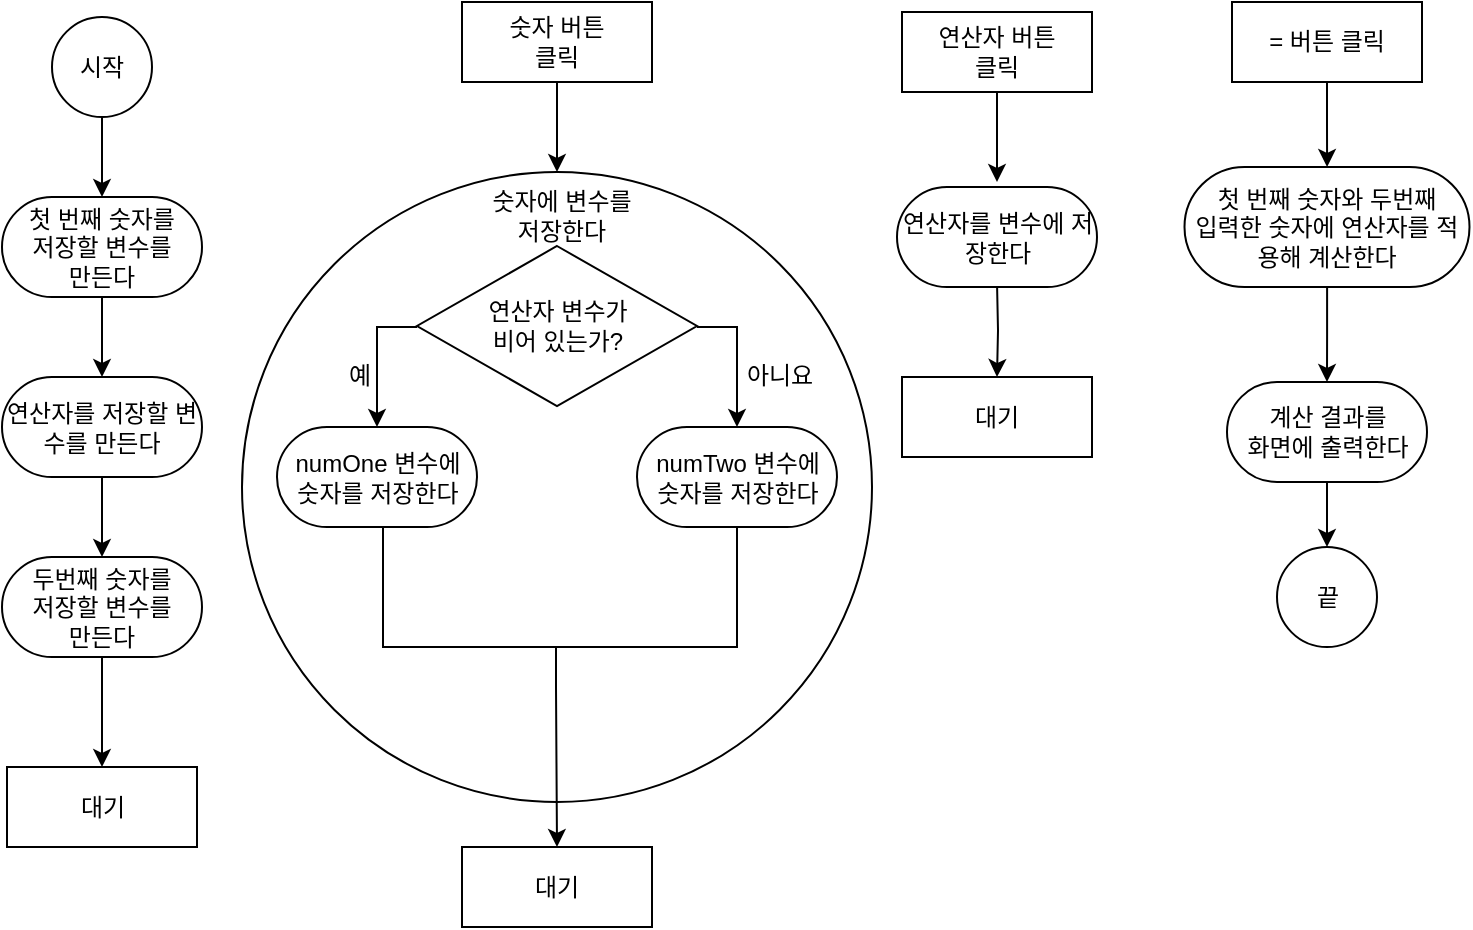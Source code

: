 <mxfile version="15.5.0" type="github"><diagram id="UAw01RP8jFih14UKcnd4" name="Page-1"><mxGraphModel dx="1068" dy="744" grid="1" gridSize="10" guides="1" tooltips="1" connect="1" arrows="1" fold="1" page="1" pageScale="1" pageWidth="827" pageHeight="1169" math="0" shadow="0"><root><mxCell id="0"/><mxCell id="1" parent="0"/><mxCell id="wQU_5Nxo9Fuf1g75KsvA-23" value="" style="edgeStyle=orthogonalEdgeStyle;rounded=0;orthogonalLoop=1;jettySize=auto;html=1;" edge="1" parent="1" source="wQU_5Nxo9Fuf1g75KsvA-1" target="wQU_5Nxo9Fuf1g75KsvA-18"><mxGeometry relative="1" as="geometry"/></mxCell><mxCell id="wQU_5Nxo9Fuf1g75KsvA-1" value="시작" style="ellipse;whiteSpace=wrap;html=1;aspect=fixed;" vertex="1" parent="1"><mxGeometry x="65" y="177.5" width="50" height="50" as="geometry"/></mxCell><mxCell id="wQU_5Nxo9Fuf1g75KsvA-46" value="" style="edgeStyle=orthogonalEdgeStyle;rounded=0;orthogonalLoop=1;jettySize=auto;html=1;" edge="1" parent="1" target="wQU_5Nxo9Fuf1g75KsvA-44"><mxGeometry relative="1" as="geometry"><mxPoint x="537.5" y="310" as="sourcePoint"/></mxGeometry></mxCell><mxCell id="wQU_5Nxo9Fuf1g75KsvA-4" value="연산자를 변수에 저장한다" style="rounded=1;whiteSpace=wrap;html=1;arcSize=50;" vertex="1" parent="1"><mxGeometry x="487.5" y="262.5" width="100" height="50" as="geometry"/></mxCell><mxCell id="wQU_5Nxo9Fuf1g75KsvA-24" value="" style="edgeStyle=orthogonalEdgeStyle;rounded=0;orthogonalLoop=1;jettySize=auto;html=1;" edge="1" parent="1" source="wQU_5Nxo9Fuf1g75KsvA-18" target="wQU_5Nxo9Fuf1g75KsvA-19"><mxGeometry relative="1" as="geometry"/></mxCell><mxCell id="wQU_5Nxo9Fuf1g75KsvA-18" value="첫 번째 숫자를 &lt;br&gt;저장할 변수를 &lt;br&gt;만든다" style="rounded=1;whiteSpace=wrap;html=1;arcSize=50;" vertex="1" parent="1"><mxGeometry x="40" y="267.5" width="100" height="50" as="geometry"/></mxCell><mxCell id="wQU_5Nxo9Fuf1g75KsvA-25" value="" style="edgeStyle=orthogonalEdgeStyle;rounded=0;orthogonalLoop=1;jettySize=auto;html=1;" edge="1" parent="1" source="wQU_5Nxo9Fuf1g75KsvA-19" target="wQU_5Nxo9Fuf1g75KsvA-21"><mxGeometry relative="1" as="geometry"/></mxCell><mxCell id="wQU_5Nxo9Fuf1g75KsvA-19" value="연산자를 저장할 변수를 만든다&lt;span style=&quot;color: rgba(0 , 0 , 0 , 0) ; font-family: monospace ; font-size: 0px&quot;&gt;%3CmxGraphModel%3E%3Croot%3E%3CmxCell%20id%3D%220%22%2F%3E%3CmxCell%20id%3D%221%22%20parent%3D%220%22%2F%3E%3CmxCell%20id%3D%222%22%20value%3D%22%EC%88%AB%EC%9E%90%EB%A5%BC%20%EC%A0%80%EC%9E%A5%ED%95%A0%20%EB%B3%80%EC%88%98%EB%A5%BC%20%EB%A7%8C%EB%93%A0%EB%8B%A4%22%20style%3D%22rounded%3D1%3BwhiteSpace%3Dwrap%3Bhtml%3D1%3BarcSize%3D50%3B%22%20vertex%3D%221%22%20parent%3D%221%22%3E%3CmxGeometry%20x%3D%2235%22%20y%3D%22270%22%20width%3D%22100%22%20height%3D%2250%22%20as%3D%22geometry%22%2F%3E%3C%2FmxCell%3E%3C%2Froot%3E%3C%2FmxGraphModel%3E&lt;/span&gt;" style="rounded=1;whiteSpace=wrap;html=1;arcSize=50;" vertex="1" parent="1"><mxGeometry x="40" y="357.5" width="100" height="50" as="geometry"/></mxCell><mxCell id="wQU_5Nxo9Fuf1g75KsvA-26" value="" style="edgeStyle=orthogonalEdgeStyle;rounded=0;orthogonalLoop=1;jettySize=auto;html=1;" edge="1" parent="1" source="wQU_5Nxo9Fuf1g75KsvA-21" target="wQU_5Nxo9Fuf1g75KsvA-22"><mxGeometry relative="1" as="geometry"/></mxCell><mxCell id="wQU_5Nxo9Fuf1g75KsvA-21" value="두번째 숫자를 &lt;br&gt;저장할 변수를 &lt;br&gt;만든다" style="rounded=1;whiteSpace=wrap;html=1;arcSize=50;" vertex="1" parent="1"><mxGeometry x="40" y="447.5" width="100" height="50" as="geometry"/></mxCell><mxCell id="wQU_5Nxo9Fuf1g75KsvA-22" value="대기" style="rounded=0;whiteSpace=wrap;html=1;" vertex="1" parent="1"><mxGeometry x="42.5" y="552.5" width="95" height="40" as="geometry"/></mxCell><mxCell id="wQU_5Nxo9Fuf1g75KsvA-30" value="" style="edgeStyle=orthogonalEdgeStyle;rounded=0;orthogonalLoop=1;jettySize=auto;html=1;" edge="1" parent="1" source="wQU_5Nxo9Fuf1g75KsvA-27"><mxGeometry relative="1" as="geometry"><mxPoint x="317.5" y="255" as="targetPoint"/></mxGeometry></mxCell><mxCell id="wQU_5Nxo9Fuf1g75KsvA-27" value="숫자 버튼 &lt;br&gt;클릭" style="rounded=0;whiteSpace=wrap;html=1;" vertex="1" parent="1"><mxGeometry x="270" y="170" width="95" height="40" as="geometry"/></mxCell><mxCell id="wQU_5Nxo9Fuf1g75KsvA-33" value="" style="edgeStyle=orthogonalEdgeStyle;rounded=0;orthogonalLoop=1;jettySize=auto;html=1;" edge="1" parent="1" source="wQU_5Nxo9Fuf1g75KsvA-32"><mxGeometry relative="1" as="geometry"><mxPoint x="537.5" y="260" as="targetPoint"/></mxGeometry></mxCell><mxCell id="wQU_5Nxo9Fuf1g75KsvA-32" value="연산자 버튼 &lt;br&gt;클릭" style="rounded=0;whiteSpace=wrap;html=1;" vertex="1" parent="1"><mxGeometry x="490" y="175" width="95" height="40" as="geometry"/></mxCell><mxCell id="wQU_5Nxo9Fuf1g75KsvA-51" value="" style="edgeStyle=orthogonalEdgeStyle;rounded=0;orthogonalLoop=1;jettySize=auto;html=1;" edge="1" parent="1" source="wQU_5Nxo9Fuf1g75KsvA-36" target="wQU_5Nxo9Fuf1g75KsvA-48"><mxGeometry relative="1" as="geometry"/></mxCell><mxCell id="wQU_5Nxo9Fuf1g75KsvA-36" value="첫 번째 숫자와 두번째 &lt;br&gt;입력한 숫자에 연산자를 적용해 계산한다" style="rounded=1;whiteSpace=wrap;html=1;arcSize=50;" vertex="1" parent="1"><mxGeometry x="631.25" y="252.5" width="142.5" height="60" as="geometry"/></mxCell><mxCell id="wQU_5Nxo9Fuf1g75KsvA-44" value="대기" style="rounded=0;whiteSpace=wrap;html=1;" vertex="1" parent="1"><mxGeometry x="490" y="357.5" width="95" height="40" as="geometry"/></mxCell><mxCell id="wQU_5Nxo9Fuf1g75KsvA-50" value="" style="edgeStyle=orthogonalEdgeStyle;rounded=0;orthogonalLoop=1;jettySize=auto;html=1;" edge="1" parent="1" source="wQU_5Nxo9Fuf1g75KsvA-47" target="wQU_5Nxo9Fuf1g75KsvA-36"><mxGeometry relative="1" as="geometry"/></mxCell><mxCell id="wQU_5Nxo9Fuf1g75KsvA-47" value="= 버튼 클릭" style="rounded=0;whiteSpace=wrap;html=1;" vertex="1" parent="1"><mxGeometry x="655" y="170" width="95" height="40" as="geometry"/></mxCell><mxCell id="wQU_5Nxo9Fuf1g75KsvA-52" value="" style="edgeStyle=orthogonalEdgeStyle;rounded=0;orthogonalLoop=1;jettySize=auto;html=1;" edge="1" parent="1" source="wQU_5Nxo9Fuf1g75KsvA-48" target="wQU_5Nxo9Fuf1g75KsvA-49"><mxGeometry relative="1" as="geometry"/></mxCell><mxCell id="wQU_5Nxo9Fuf1g75KsvA-48" value="계산 결과를&lt;br&gt;화면에 출력한다" style="rounded=1;whiteSpace=wrap;html=1;arcSize=50;" vertex="1" parent="1"><mxGeometry x="652.5" y="360" width="100" height="50" as="geometry"/></mxCell><mxCell id="wQU_5Nxo9Fuf1g75KsvA-49" value="끝" style="ellipse;whiteSpace=wrap;html=1;aspect=fixed;" vertex="1" parent="1"><mxGeometry x="677.5" y="442.5" width="50" height="50" as="geometry"/></mxCell><mxCell id="wQU_5Nxo9Fuf1g75KsvA-53" value="" style="ellipse;whiteSpace=wrap;html=1;aspect=fixed;" vertex="1" parent="1"><mxGeometry x="160" y="255" width="315" height="315" as="geometry"/></mxCell><mxCell id="wQU_5Nxo9Fuf1g75KsvA-54" value="연산자 변수가 &lt;br&gt;비어 있는가?" style="rhombus;whiteSpace=wrap;html=1;" vertex="1" parent="1"><mxGeometry x="247.5" y="292" width="140" height="80" as="geometry"/></mxCell><mxCell id="wQU_5Nxo9Fuf1g75KsvA-55" value="numOne 변수에&lt;br&gt;숫자를 저장한다" style="rounded=1;whiteSpace=wrap;html=1;arcSize=50;" vertex="1" parent="1"><mxGeometry x="177.5" y="382.5" width="100" height="50" as="geometry"/></mxCell><mxCell id="wQU_5Nxo9Fuf1g75KsvA-56" value="numTwo 변수에&lt;br&gt;숫자를 저장한다" style="rounded=1;whiteSpace=wrap;html=1;arcSize=50;" vertex="1" parent="1"><mxGeometry x="357.5" y="382.5" width="100" height="50" as="geometry"/></mxCell><mxCell id="wQU_5Nxo9Fuf1g75KsvA-57" value="" style="endArrow=classic;html=1;rounded=0;edgeStyle=orthogonalEdgeStyle;entryX=0.5;entryY=0;entryDx=0;entryDy=0;" edge="1" parent="1" target="wQU_5Nxo9Fuf1g75KsvA-55"><mxGeometry width="50" height="50" relative="1" as="geometry"><mxPoint x="247.5" y="332.5" as="sourcePoint"/><mxPoint x="297.5" y="282.5" as="targetPoint"/><Array as="points"><mxPoint x="227.5" y="332.5"/></Array></mxGeometry></mxCell><mxCell id="wQU_5Nxo9Fuf1g75KsvA-58" value="" style="endArrow=classic;html=1;rounded=0;edgeStyle=orthogonalEdgeStyle;" edge="1" parent="1" target="wQU_5Nxo9Fuf1g75KsvA-56"><mxGeometry width="50" height="50" relative="1" as="geometry"><mxPoint x="387.5" y="332.5" as="sourcePoint"/><mxPoint x="437.5" y="282.5" as="targetPoint"/><Array as="points"><mxPoint x="407.5" y="332.5"/></Array></mxGeometry></mxCell><mxCell id="wQU_5Nxo9Fuf1g75KsvA-59" value="" style="endArrow=none;html=1;rounded=0;edgeStyle=orthogonalEdgeStyle;" edge="1" parent="1"><mxGeometry width="50" height="50" relative="1" as="geometry"><mxPoint x="277.5" y="492.5" as="sourcePoint"/><mxPoint x="407.5" y="432.5" as="targetPoint"/><Array as="points"><mxPoint x="357.5" y="492.5"/><mxPoint x="407.5" y="492.5"/></Array></mxGeometry></mxCell><mxCell id="wQU_5Nxo9Fuf1g75KsvA-60" value="예" style="text;html=1;strokeColor=none;fillColor=none;align=center;verticalAlign=middle;whiteSpace=wrap;rounded=0;" vertex="1" parent="1"><mxGeometry x="204" y="342" width="30" height="30" as="geometry"/></mxCell><mxCell id="wQU_5Nxo9Fuf1g75KsvA-61" value="아니요" style="text;html=1;strokeColor=none;fillColor=none;align=center;verticalAlign=middle;whiteSpace=wrap;rounded=0;" vertex="1" parent="1"><mxGeometry x="405.5" y="342" width="46" height="30" as="geometry"/></mxCell><mxCell id="wQU_5Nxo9Fuf1g75KsvA-62" value="" style="endArrow=none;html=1;rounded=0;edgeStyle=orthogonalEdgeStyle;" edge="1" parent="1"><mxGeometry width="50" height="50" relative="1" as="geometry"><mxPoint x="277.5" y="492.5" as="sourcePoint"/><mxPoint x="230.5" y="432.5" as="targetPoint"/><Array as="points"><mxPoint x="230.5" y="492.5"/></Array></mxGeometry></mxCell><mxCell id="wQU_5Nxo9Fuf1g75KsvA-63" value="" style="endArrow=classic;html=1;rounded=0;edgeStyle=orthogonalEdgeStyle;" edge="1" parent="1"><mxGeometry width="50" height="50" relative="1" as="geometry"><mxPoint x="317" y="492.5" as="sourcePoint"/><mxPoint x="317.5" y="592.5" as="targetPoint"/><Array as="points"><mxPoint x="317.5" y="512.5"/><mxPoint x="317.5" y="512.5"/></Array></mxGeometry></mxCell><mxCell id="wQU_5Nxo9Fuf1g75KsvA-64" value="숫자에 변수를 &lt;br&gt;저장한다" style="text;html=1;strokeColor=none;fillColor=none;align=center;verticalAlign=middle;whiteSpace=wrap;rounded=0;" vertex="1" parent="1"><mxGeometry x="265" y="262" width="110" height="30" as="geometry"/></mxCell><mxCell id="wQU_5Nxo9Fuf1g75KsvA-67" value="대기" style="rounded=0;whiteSpace=wrap;html=1;" vertex="1" parent="1"><mxGeometry x="270" y="592.5" width="95" height="40" as="geometry"/></mxCell></root></mxGraphModel></diagram></mxfile>